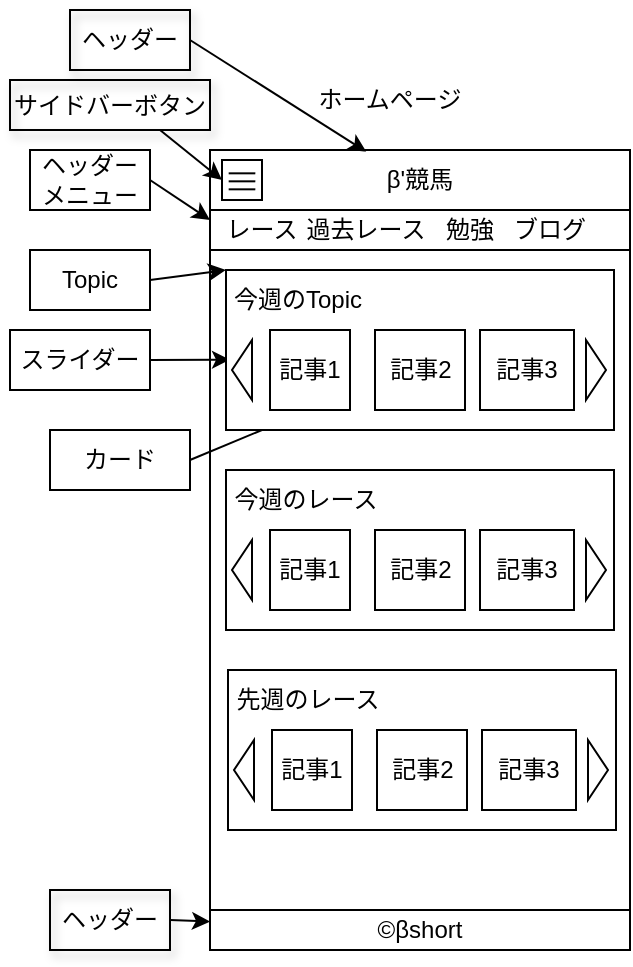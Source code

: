 <mxfile>
    <diagram id="Q2J1pcWekXQux73U-tcN" name="ページ1">
        <mxGraphModel dx="1956" dy="551" grid="1" gridSize="10" guides="1" tooltips="1" connect="1" arrows="1" fold="1" page="1" pageScale="1" pageWidth="827" pageHeight="1169" math="0" shadow="0">
            <root>
                <mxCell id="0"/>
                <mxCell id="1" parent="0"/>
                <mxCell id="2" value="" style="rounded=0;whiteSpace=wrap;html=1;" vertex="1" parent="1">
                    <mxGeometry x="100" y="80" width="210" height="400" as="geometry"/>
                </mxCell>
                <mxCell id="3" value="ホームページ" style="text;html=1;align=center;verticalAlign=middle;whiteSpace=wrap;rounded=0;" vertex="1" parent="1">
                    <mxGeometry x="145" y="40" width="90" height="30" as="geometry"/>
                </mxCell>
                <mxCell id="4" value="" style="rounded=0;whiteSpace=wrap;html=1;" vertex="1" parent="1">
                    <mxGeometry x="100" y="80" width="210" height="30" as="geometry"/>
                </mxCell>
                <mxCell id="5" value="β&#39;競馬" style="text;html=1;align=center;verticalAlign=middle;whiteSpace=wrap;rounded=0;" vertex="1" parent="1">
                    <mxGeometry x="160" y="80" width="90" height="30" as="geometry"/>
                </mxCell>
                <mxCell id="10" value="" style="group" vertex="1" connectable="0" parent="1">
                    <mxGeometry x="106" y="85" width="20" height="20" as="geometry"/>
                </mxCell>
                <mxCell id="6" value="" style="rounded=0;whiteSpace=wrap;html=1;" vertex="1" parent="10">
                    <mxGeometry width="20" height="20" as="geometry"/>
                </mxCell>
                <mxCell id="7" value="" style="endArrow=none;html=1;" edge="1" parent="10">
                    <mxGeometry width="50" height="50" relative="1" as="geometry">
                        <mxPoint x="3.333" y="6.667" as="sourcePoint"/>
                        <mxPoint x="16.667" y="6.667" as="targetPoint"/>
                    </mxGeometry>
                </mxCell>
                <mxCell id="8" value="" style="endArrow=none;html=1;" edge="1" parent="10">
                    <mxGeometry width="50" height="50" relative="1" as="geometry">
                        <mxPoint x="3.333" y="10.667" as="sourcePoint"/>
                        <mxPoint x="16.667" y="10.667" as="targetPoint"/>
                    </mxGeometry>
                </mxCell>
                <mxCell id="9" value="" style="endArrow=none;html=1;" edge="1" parent="10">
                    <mxGeometry width="50" height="50" relative="1" as="geometry">
                        <mxPoint x="3.333" y="14.667" as="sourcePoint"/>
                        <mxPoint x="16.667" y="14.667" as="targetPoint"/>
                    </mxGeometry>
                </mxCell>
                <mxCell id="11" value="" style="rounded=0;whiteSpace=wrap;html=1;" vertex="1" parent="1">
                    <mxGeometry x="100" y="110" width="210" height="20" as="geometry"/>
                </mxCell>
                <mxCell id="13" value="レース" style="text;html=1;align=center;verticalAlign=middle;whiteSpace=wrap;rounded=0;" vertex="1" parent="1">
                    <mxGeometry x="106" y="110" width="40" height="20" as="geometry"/>
                </mxCell>
                <mxCell id="14" value="過去レース" style="text;html=1;align=center;verticalAlign=middle;whiteSpace=wrap;rounded=0;" vertex="1" parent="1">
                    <mxGeometry x="146" y="110" width="64" height="20" as="geometry"/>
                </mxCell>
                <mxCell id="15" value="勉強" style="text;html=1;align=center;verticalAlign=middle;whiteSpace=wrap;rounded=0;" vertex="1" parent="1">
                    <mxGeometry x="210" y="110" width="40" height="20" as="geometry"/>
                </mxCell>
                <mxCell id="16" value="ブログ" style="text;html=1;align=center;verticalAlign=middle;whiteSpace=wrap;rounded=0;" vertex="1" parent="1">
                    <mxGeometry x="250" y="110" width="40" height="20" as="geometry"/>
                </mxCell>
                <mxCell id="17" value="ヘッダー" style="text;html=1;align=center;verticalAlign=middle;whiteSpace=wrap;rounded=0;shadow=1;strokeColor=#000000;" vertex="1" parent="1">
                    <mxGeometry x="30" y="10" width="60" height="30" as="geometry"/>
                </mxCell>
                <mxCell id="51" style="edgeStyle=none;html=1;exitX=1;exitY=0.5;exitDx=0;exitDy=0;entryX=0;entryY=0.25;entryDx=0;entryDy=0;" edge="1" parent="1" source="18" target="11">
                    <mxGeometry relative="1" as="geometry"/>
                </mxCell>
                <mxCell id="18" value="ヘッダーメニュー" style="text;html=1;align=center;verticalAlign=middle;whiteSpace=wrap;rounded=0;strokeColor=#000000;" vertex="1" parent="1">
                    <mxGeometry x="10" y="80" width="60" height="30" as="geometry"/>
                </mxCell>
                <mxCell id="54" style="edgeStyle=none;html=1;exitX=1;exitY=0.5;exitDx=0;exitDy=0;entryX=0;entryY=0;entryDx=0;entryDy=0;" edge="1" parent="1" source="28" target="21">
                    <mxGeometry relative="1" as="geometry"/>
                </mxCell>
                <mxCell id="28" value="Topic" style="text;html=1;align=center;verticalAlign=middle;whiteSpace=wrap;rounded=0;strokeColor=#000000;" vertex="1" parent="1">
                    <mxGeometry x="10" y="130" width="60" height="30" as="geometry"/>
                </mxCell>
                <mxCell id="55" style="edgeStyle=none;html=1;exitX=1;exitY=0.5;exitDx=0;exitDy=0;" edge="1" parent="1" source="29">
                    <mxGeometry relative="1" as="geometry">
                        <mxPoint x="110" y="184.828" as="targetPoint"/>
                    </mxGeometry>
                </mxCell>
                <mxCell id="29" value="スライダー" style="text;html=1;align=center;verticalAlign=middle;whiteSpace=wrap;rounded=0;strokeColor=#000000;" vertex="1" parent="1">
                    <mxGeometry y="170" width="70" height="30" as="geometry"/>
                </mxCell>
                <mxCell id="56" style="edgeStyle=none;html=1;exitX=1;exitY=0.5;exitDx=0;exitDy=0;entryX=0.5;entryY=1;entryDx=0;entryDy=0;" edge="1" parent="1" source="30" target="22">
                    <mxGeometry relative="1" as="geometry"/>
                </mxCell>
                <mxCell id="30" value="カード" style="text;html=1;align=center;verticalAlign=middle;whiteSpace=wrap;rounded=0;strokeColor=#000000;" vertex="1" parent="1">
                    <mxGeometry x="20" y="220" width="70" height="30" as="geometry"/>
                </mxCell>
                <mxCell id="31" value="" style="group" vertex="1" connectable="0" parent="1">
                    <mxGeometry x="108" y="140" width="194" height="80" as="geometry"/>
                </mxCell>
                <mxCell id="20" value="" style="rounded=0;whiteSpace=wrap;html=1;" vertex="1" parent="31">
                    <mxGeometry width="194" height="80" as="geometry"/>
                </mxCell>
                <mxCell id="21" value="今週のTopic" style="text;html=1;align=center;verticalAlign=middle;whiteSpace=wrap;rounded=0;" vertex="1" parent="31">
                    <mxGeometry width="72" height="30" as="geometry"/>
                </mxCell>
                <mxCell id="22" value="記事1" style="rounded=0;whiteSpace=wrap;html=1;" vertex="1" parent="31">
                    <mxGeometry x="22" y="30" width="40" height="40" as="geometry"/>
                </mxCell>
                <mxCell id="23" value="記事2" style="rounded=0;whiteSpace=wrap;html=1;" vertex="1" parent="31">
                    <mxGeometry x="74.5" y="30" width="45" height="40" as="geometry"/>
                </mxCell>
                <mxCell id="24" value="記事3" style="rounded=0;whiteSpace=wrap;html=1;" vertex="1" parent="31">
                    <mxGeometry x="127" y="30" width="47" height="40" as="geometry"/>
                </mxCell>
                <mxCell id="25" value="" style="triangle;whiteSpace=wrap;html=1;" vertex="1" parent="31">
                    <mxGeometry x="180" y="35" width="10" height="30" as="geometry"/>
                </mxCell>
                <mxCell id="27" value="" style="triangle;whiteSpace=wrap;html=1;rotation=-180;" vertex="1" parent="31">
                    <mxGeometry x="3" y="35" width="10" height="30" as="geometry"/>
                </mxCell>
                <mxCell id="32" value="" style="group" vertex="1" connectable="0" parent="1">
                    <mxGeometry x="108" y="240" width="194" height="80" as="geometry"/>
                </mxCell>
                <mxCell id="33" value="" style="rounded=0;whiteSpace=wrap;html=1;" vertex="1" parent="32">
                    <mxGeometry width="194" height="80" as="geometry"/>
                </mxCell>
                <mxCell id="34" value="今週のレース" style="text;html=1;align=center;verticalAlign=middle;whiteSpace=wrap;rounded=0;" vertex="1" parent="32">
                    <mxGeometry width="80" height="30" as="geometry"/>
                </mxCell>
                <mxCell id="35" value="記事1" style="rounded=0;whiteSpace=wrap;html=1;" vertex="1" parent="32">
                    <mxGeometry x="22" y="30" width="40" height="40" as="geometry"/>
                </mxCell>
                <mxCell id="36" value="記事2" style="rounded=0;whiteSpace=wrap;html=1;" vertex="1" parent="32">
                    <mxGeometry x="74.5" y="30" width="45" height="40" as="geometry"/>
                </mxCell>
                <mxCell id="37" value="記事3" style="rounded=0;whiteSpace=wrap;html=1;" vertex="1" parent="32">
                    <mxGeometry x="127" y="30" width="47" height="40" as="geometry"/>
                </mxCell>
                <mxCell id="38" value="" style="triangle;whiteSpace=wrap;html=1;" vertex="1" parent="32">
                    <mxGeometry x="180" y="35" width="10" height="30" as="geometry"/>
                </mxCell>
                <mxCell id="39" value="" style="triangle;whiteSpace=wrap;html=1;rotation=-180;" vertex="1" parent="32">
                    <mxGeometry x="3" y="35" width="10" height="30" as="geometry"/>
                </mxCell>
                <mxCell id="40" value="" style="group" vertex="1" connectable="0" parent="1">
                    <mxGeometry x="109" y="340" width="194" height="80" as="geometry"/>
                </mxCell>
                <mxCell id="41" value="" style="rounded=0;whiteSpace=wrap;html=1;" vertex="1" parent="40">
                    <mxGeometry width="194" height="80" as="geometry"/>
                </mxCell>
                <mxCell id="42" value="先週のレース" style="text;html=1;align=center;verticalAlign=middle;whiteSpace=wrap;rounded=0;" vertex="1" parent="40">
                    <mxGeometry width="80" height="30" as="geometry"/>
                </mxCell>
                <mxCell id="43" value="記事1" style="rounded=0;whiteSpace=wrap;html=1;" vertex="1" parent="40">
                    <mxGeometry x="22" y="30" width="40" height="40" as="geometry"/>
                </mxCell>
                <mxCell id="44" value="記事2" style="rounded=0;whiteSpace=wrap;html=1;" vertex="1" parent="40">
                    <mxGeometry x="74.5" y="30" width="45" height="40" as="geometry"/>
                </mxCell>
                <mxCell id="45" value="記事3" style="rounded=0;whiteSpace=wrap;html=1;" vertex="1" parent="40">
                    <mxGeometry x="127" y="30" width="47" height="40" as="geometry"/>
                </mxCell>
                <mxCell id="46" value="" style="triangle;whiteSpace=wrap;html=1;" vertex="1" parent="40">
                    <mxGeometry x="180" y="35" width="10" height="30" as="geometry"/>
                </mxCell>
                <mxCell id="47" value="" style="triangle;whiteSpace=wrap;html=1;rotation=-180;" vertex="1" parent="40">
                    <mxGeometry x="3" y="35" width="10" height="30" as="geometry"/>
                </mxCell>
                <mxCell id="48" value="©βshort" style="rounded=0;whiteSpace=wrap;html=1;" vertex="1" parent="1">
                    <mxGeometry x="100" y="460" width="210" height="20" as="geometry"/>
                </mxCell>
                <mxCell id="57" style="edgeStyle=none;html=1;exitX=1;exitY=0.5;exitDx=0;exitDy=0;" edge="1" parent="1" source="49" target="48">
                    <mxGeometry relative="1" as="geometry"/>
                </mxCell>
                <mxCell id="49" value="ヘッダー" style="text;html=1;align=center;verticalAlign=middle;whiteSpace=wrap;rounded=0;shadow=1;strokeColor=#000000;" vertex="1" parent="1">
                    <mxGeometry x="20" y="450" width="60" height="30" as="geometry"/>
                </mxCell>
                <mxCell id="50" style="edgeStyle=none;html=1;exitX=1;exitY=0.5;exitDx=0;exitDy=0;entryX=0.201;entryY=0.027;entryDx=0;entryDy=0;entryPerimeter=0;" edge="1" parent="1" source="17" target="5">
                    <mxGeometry relative="1" as="geometry"/>
                </mxCell>
                <mxCell id="53" style="edgeStyle=none;html=1;exitX=0.75;exitY=1;exitDx=0;exitDy=0;entryX=0;entryY=0.5;entryDx=0;entryDy=0;" edge="1" parent="1" source="52" target="6">
                    <mxGeometry relative="1" as="geometry"/>
                </mxCell>
                <mxCell id="52" value="サイドバーボタン" style="text;html=1;align=center;verticalAlign=middle;whiteSpace=wrap;rounded=0;shadow=1;strokeColor=#000000;" vertex="1" parent="1">
                    <mxGeometry y="45" width="100" height="25" as="geometry"/>
                </mxCell>
            </root>
        </mxGraphModel>
    </diagram>
</mxfile>